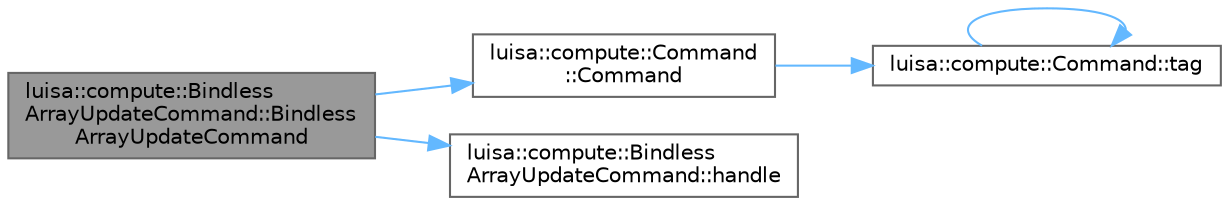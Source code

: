 digraph "luisa::compute::BindlessArrayUpdateCommand::BindlessArrayUpdateCommand"
{
 // LATEX_PDF_SIZE
  bgcolor="transparent";
  edge [fontname=Helvetica,fontsize=10,labelfontname=Helvetica,labelfontsize=10];
  node [fontname=Helvetica,fontsize=10,shape=box,height=0.2,width=0.4];
  rankdir="LR";
  Node1 [id="Node000001",label="luisa::compute::Bindless\lArrayUpdateCommand::Bindless\lArrayUpdateCommand",height=0.2,width=0.4,color="gray40", fillcolor="grey60", style="filled", fontcolor="black",tooltip=" "];
  Node1 -> Node2 [id="edge5_Node000001_Node000002",color="steelblue1",style="solid",tooltip=" "];
  Node2 [id="Node000002",label="luisa::compute::Command\l::Command",height=0.2,width=0.4,color="grey40", fillcolor="white", style="filled",URL="$classluisa_1_1compute_1_1_command.html#a5e3352338fbe2300dbde316632484f56",tooltip=" "];
  Node2 -> Node3 [id="edge6_Node000002_Node000003",color="steelblue1",style="solid",tooltip=" "];
  Node3 [id="Node000003",label="luisa::compute::Command::tag",height=0.2,width=0.4,color="grey40", fillcolor="white", style="filled",URL="$classluisa_1_1compute_1_1_command.html#af5d6279e53fdc5a6bb50b95d7f0591ba",tooltip=" "];
  Node3 -> Node3 [id="edge7_Node000003_Node000003",color="steelblue1",style="solid",tooltip=" "];
  Node1 -> Node4 [id="edge8_Node000001_Node000004",color="steelblue1",style="solid",tooltip=" "];
  Node4 [id="Node000004",label="luisa::compute::Bindless\lArrayUpdateCommand::handle",height=0.2,width=0.4,color="grey40", fillcolor="white", style="filled",URL="$classluisa_1_1compute_1_1_bindless_array_update_command.html#aa74f6b1ed6c8b9ece48ac2cd6a94da4f",tooltip=" "];
}
